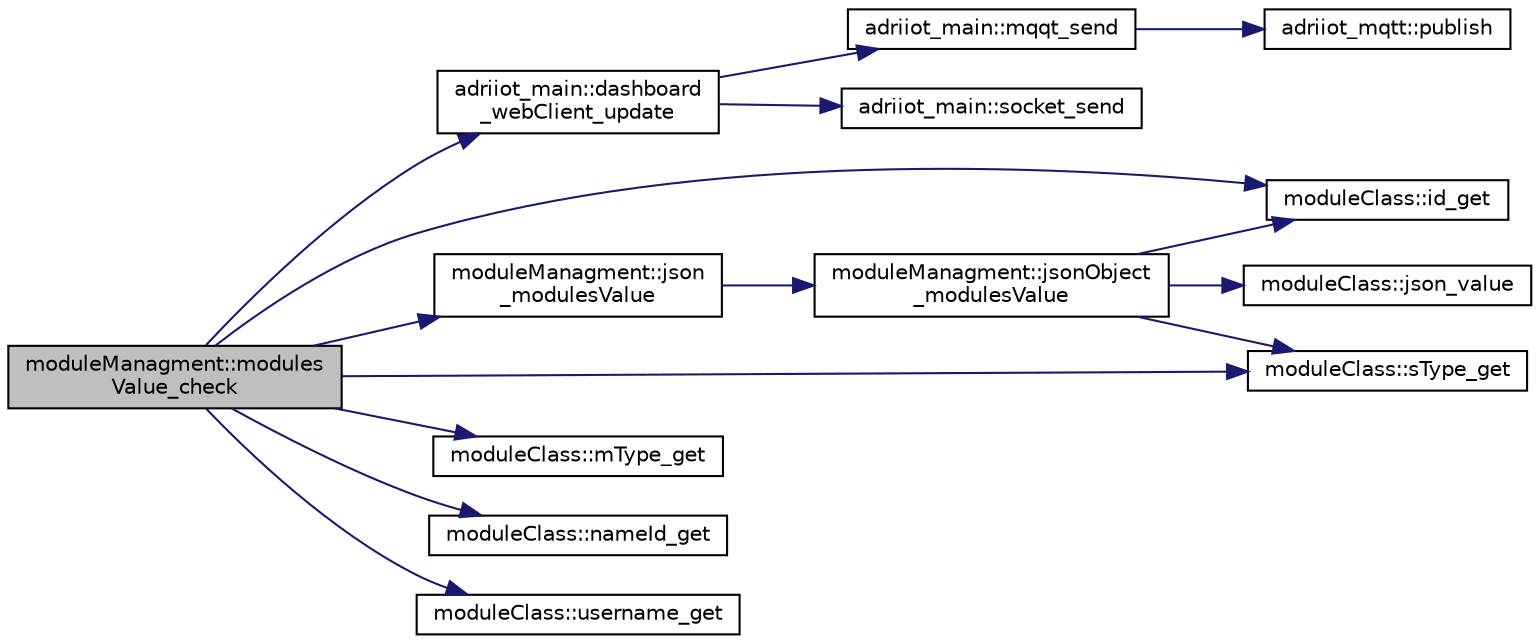 digraph "moduleManagment::modulesValue_check"
{
 // LATEX_PDF_SIZE
  edge [fontname="Helvetica",fontsize="10",labelfontname="Helvetica",labelfontsize="10"];
  node [fontname="Helvetica",fontsize="10",shape=record];
  rankdir="LR";
  Node1 [label="moduleManagment::modules\lValue_check",height=0.2,width=0.4,color="black", fillcolor="grey75", style="filled", fontcolor="black",tooltip=" "];
  Node1 -> Node2 [color="midnightblue",fontsize="10",style="solid",fontname="Helvetica"];
  Node2 [label="adriiot_main::dashboard\l_webClient_update",height=0.2,width=0.4,color="black", fillcolor="white", style="filled",URL="$classadriiot__main.html#a6937e0dc6253ed64e1e3d73aabbcc444",tooltip=" "];
  Node2 -> Node3 [color="midnightblue",fontsize="10",style="solid",fontname="Helvetica"];
  Node3 [label="adriiot_main::mqqt_send",height=0.2,width=0.4,color="black", fillcolor="white", style="filled",URL="$classadriiot__main.html#a5033b07dda88ffc66a75ce42772918cc",tooltip=" "];
  Node3 -> Node4 [color="midnightblue",fontsize="10",style="solid",fontname="Helvetica"];
  Node4 [label="adriiot_mqtt::publish",height=0.2,width=0.4,color="black", fillcolor="white", style="filled",URL="$classadriiot__mqtt.html#a2a9a1e06bdff92fd1a32bb97d085c70c",tooltip=" "];
  Node2 -> Node5 [color="midnightblue",fontsize="10",style="solid",fontname="Helvetica"];
  Node5 [label="adriiot_main::socket_send",height=0.2,width=0.4,color="black", fillcolor="white", style="filled",URL="$classadriiot__main.html#a9327776226fbd2eec6a8fe6cfcc3b97e",tooltip=" "];
  Node1 -> Node6 [color="midnightblue",fontsize="10",style="solid",fontname="Helvetica"];
  Node6 [label="moduleClass::id_get",height=0.2,width=0.4,color="black", fillcolor="white", style="filled",URL="$classmodule_class.html#ac2e059dfc9c2770db04edc475163eff5",tooltip=" "];
  Node1 -> Node7 [color="midnightblue",fontsize="10",style="solid",fontname="Helvetica"];
  Node7 [label="moduleManagment::json\l_modulesValue",height=0.2,width=0.4,color="black", fillcolor="white", style="filled",URL="$classmodule_managment.html#a915f81c4e0f1add284d3750348b37086",tooltip=" "];
  Node7 -> Node8 [color="midnightblue",fontsize="10",style="solid",fontname="Helvetica"];
  Node8 [label="moduleManagment::jsonObject\l_modulesValue",height=0.2,width=0.4,color="black", fillcolor="white", style="filled",URL="$classmodule_managment.html#a18042246c6c3002046f8a7ffccfa14dc",tooltip=" "];
  Node8 -> Node6 [color="midnightblue",fontsize="10",style="solid",fontname="Helvetica"];
  Node8 -> Node9 [color="midnightblue",fontsize="10",style="solid",fontname="Helvetica"];
  Node9 [label="moduleClass::json_value",height=0.2,width=0.4,color="black", fillcolor="white", style="filled",URL="$classmodule_class.html#ab38070e15e349d3f01a2e88749ee07c1",tooltip=" "];
  Node8 -> Node10 [color="midnightblue",fontsize="10",style="solid",fontname="Helvetica"];
  Node10 [label="moduleClass::sType_get",height=0.2,width=0.4,color="black", fillcolor="white", style="filled",URL="$classmodule_class.html#afec658fffce74b4ee8391fd268404164",tooltip=" "];
  Node1 -> Node11 [color="midnightblue",fontsize="10",style="solid",fontname="Helvetica"];
  Node11 [label="moduleClass::mType_get",height=0.2,width=0.4,color="black", fillcolor="white", style="filled",URL="$classmodule_class.html#af34e1aeeb921114d5308069a672e8bca",tooltip=" "];
  Node1 -> Node12 [color="midnightblue",fontsize="10",style="solid",fontname="Helvetica"];
  Node12 [label="moduleClass::nameId_get",height=0.2,width=0.4,color="black", fillcolor="white", style="filled",URL="$classmodule_class.html#a92820b8c05f308632f83a6f3f2677567",tooltip=" "];
  Node1 -> Node10 [color="midnightblue",fontsize="10",style="solid",fontname="Helvetica"];
  Node1 -> Node13 [color="midnightblue",fontsize="10",style="solid",fontname="Helvetica"];
  Node13 [label="moduleClass::username_get",height=0.2,width=0.4,color="black", fillcolor="white", style="filled",URL="$classmodule_class.html#a3da842727f726e02ffc0e1da5f018762",tooltip=" "];
}
